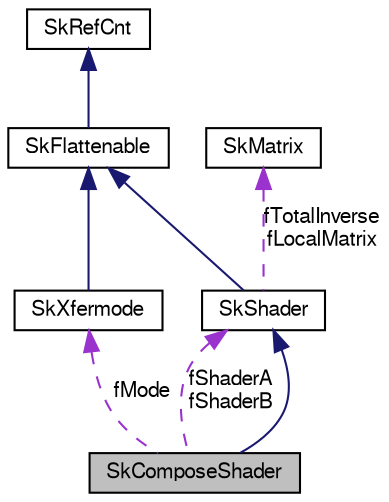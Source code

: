 digraph G
{
  edge [fontname="FreeSans",fontsize="10",labelfontname="FreeSans",labelfontsize="10"];
  node [fontname="FreeSans",fontsize="10",shape=record];
  Node1 [label="SkComposeShader",height=0.2,width=0.4,color="black", fillcolor="grey75", style="filled" fontcolor="black"];
  Node2 -> Node1 [dir=back,color="midnightblue",fontsize="10",style="solid",fontname="FreeSans"];
  Node2 [label="SkShader",height=0.2,width=0.4,color="black", fillcolor="white", style="filled",URL="$class_sk_shader.html"];
  Node3 -> Node2 [dir=back,color="midnightblue",fontsize="10",style="solid",fontname="FreeSans"];
  Node3 [label="SkFlattenable",height=0.2,width=0.4,color="black", fillcolor="white", style="filled",URL="$class_sk_flattenable.html"];
  Node4 -> Node3 [dir=back,color="midnightblue",fontsize="10",style="solid",fontname="FreeSans"];
  Node4 [label="SkRefCnt",height=0.2,width=0.4,color="black", fillcolor="white", style="filled",URL="$class_sk_ref_cnt.html"];
  Node5 -> Node2 [dir=back,color="darkorchid3",fontsize="10",style="dashed",label="fTotalInverse\nfLocalMatrix",fontname="FreeSans"];
  Node5 [label="SkMatrix",height=0.2,width=0.4,color="black", fillcolor="white", style="filled",URL="$class_sk_matrix.html"];
  Node2 -> Node1 [dir=back,color="darkorchid3",fontsize="10",style="dashed",label="fShaderA\nfShaderB",fontname="FreeSans"];
  Node6 -> Node1 [dir=back,color="darkorchid3",fontsize="10",style="dashed",label="fMode",fontname="FreeSans"];
  Node6 [label="SkXfermode",height=0.2,width=0.4,color="black", fillcolor="white", style="filled",URL="$class_sk_xfermode.html"];
  Node3 -> Node6 [dir=back,color="midnightblue",fontsize="10",style="solid",fontname="FreeSans"];
}
